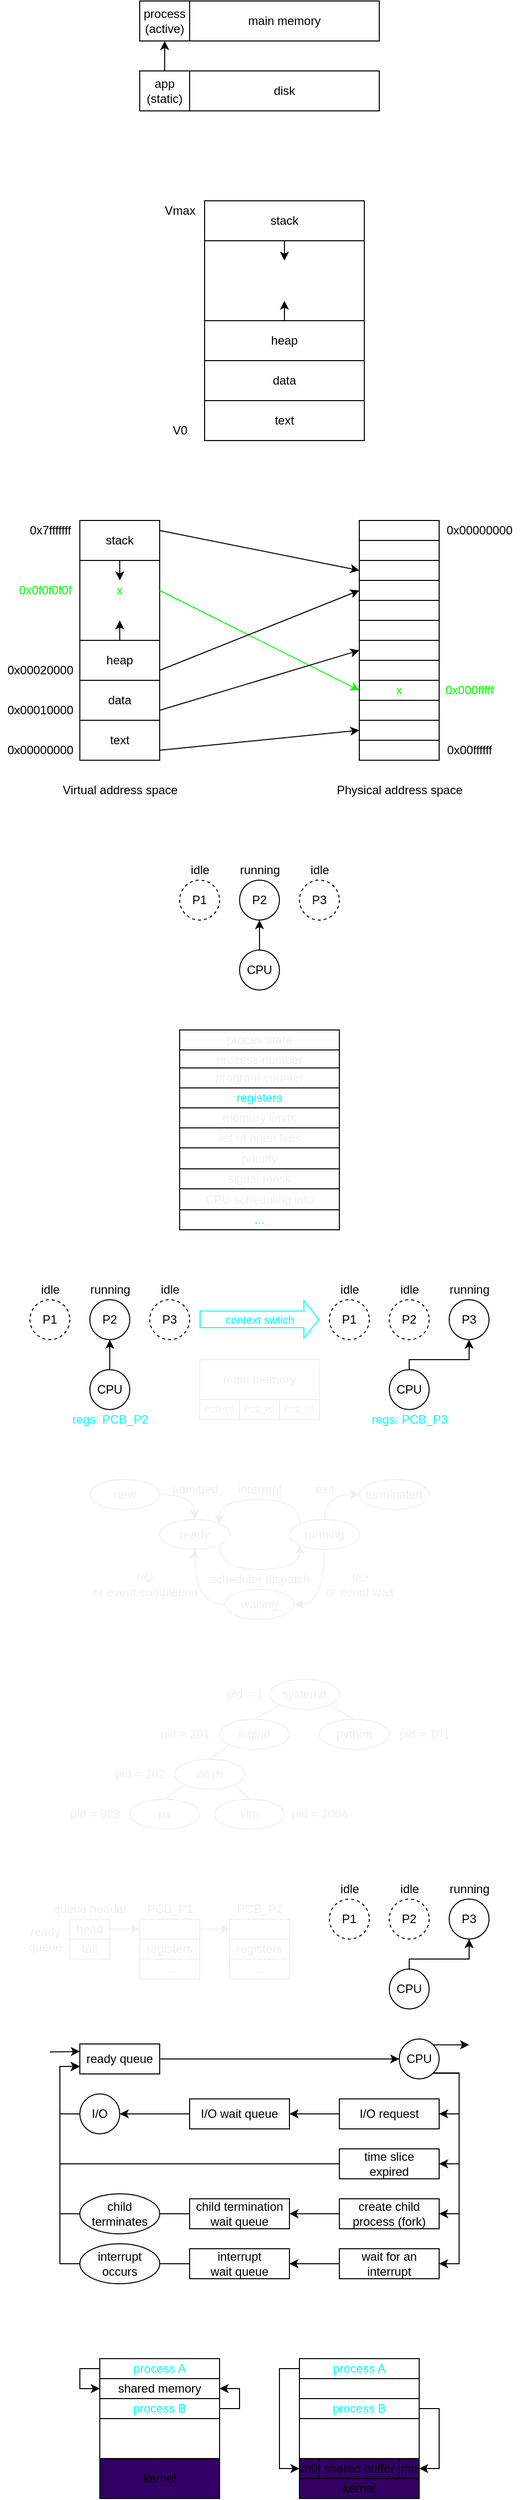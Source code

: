 <mxfile version="16.5.1" type="device"><diagram id="NEne7jJrVD0kSvMoDuUh" name="Page-1"><mxGraphModel dx="521" dy="843" grid="1" gridSize="10" guides="1" tooltips="1" connect="1" arrows="1" fold="1" page="1" pageScale="1" pageWidth="600" pageHeight="2600" math="0" shadow="0"><root><mxCell id="0"/><mxCell id="1" parent="0"/><mxCell id="qobm5lA2pWr0DDhO3N0o-2" value="" style="rounded=0;whiteSpace=wrap;html=1;fillColor=none;" parent="1" vertex="1"><mxGeometry x="120" y="600" width="80" height="80" as="geometry"/></mxCell><mxCell id="RtCmvB1W2x6eEJD0eCcj-1" value="main memory" style="rounded=0;whiteSpace=wrap;html=1;fillColor=none;" parent="1" vertex="1"><mxGeometry x="230" y="40" width="190" height="40" as="geometry"/></mxCell><mxCell id="RtCmvB1W2x6eEJD0eCcj-5" value="process&lt;br&gt;(active)" style="rounded=0;whiteSpace=wrap;html=1;fillColor=none;" parent="1" vertex="1"><mxGeometry x="180" y="40" width="50" height="40" as="geometry"/></mxCell><mxCell id="RtCmvB1W2x6eEJD0eCcj-6" value="disk" style="rounded=0;whiteSpace=wrap;html=1;fillColor=none;" parent="1" vertex="1"><mxGeometry x="230" y="110" width="190" height="40" as="geometry"/></mxCell><mxCell id="RtCmvB1W2x6eEJD0eCcj-8" style="edgeStyle=orthogonalEdgeStyle;rounded=0;orthogonalLoop=1;jettySize=auto;html=1;exitX=0.5;exitY=0;exitDx=0;exitDy=0;entryX=0.5;entryY=1;entryDx=0;entryDy=0;" parent="1" source="RtCmvB1W2x6eEJD0eCcj-7" target="RtCmvB1W2x6eEJD0eCcj-5" edge="1"><mxGeometry relative="1" as="geometry"/></mxCell><mxCell id="RtCmvB1W2x6eEJD0eCcj-7" value="app&lt;br&gt;(static)" style="rounded=0;whiteSpace=wrap;html=1;fillColor=none;" parent="1" vertex="1"><mxGeometry x="180" y="110" width="50" height="40" as="geometry"/></mxCell><mxCell id="RtCmvB1W2x6eEJD0eCcj-13" value="stack" style="rounded=0;whiteSpace=wrap;html=1;fillColor=none;" parent="1" vertex="1"><mxGeometry x="245" y="240" width="160" height="40" as="geometry"/></mxCell><mxCell id="RtCmvB1W2x6eEJD0eCcj-14" value="" style="rounded=0;whiteSpace=wrap;html=1;fillColor=none;" parent="1" vertex="1"><mxGeometry x="245" y="280" width="160" height="80" as="geometry"/></mxCell><mxCell id="RtCmvB1W2x6eEJD0eCcj-25" style="edgeStyle=orthogonalEdgeStyle;rounded=0;orthogonalLoop=1;jettySize=auto;html=1;exitX=0.5;exitY=0;exitDx=0;exitDy=0;entryX=0.5;entryY=1;entryDx=0;entryDy=0;" parent="1" source="RtCmvB1W2x6eEJD0eCcj-15" target="RtCmvB1W2x6eEJD0eCcj-24" edge="1"><mxGeometry relative="1" as="geometry"/></mxCell><mxCell id="RtCmvB1W2x6eEJD0eCcj-15" value="heap" style="rounded=0;whiteSpace=wrap;html=1;fillColor=none;" parent="1" vertex="1"><mxGeometry x="245" y="360" width="160" height="40" as="geometry"/></mxCell><mxCell id="RtCmvB1W2x6eEJD0eCcj-16" value="data" style="rounded=0;whiteSpace=wrap;html=1;fillColor=none;" parent="1" vertex="1"><mxGeometry x="245" y="400" width="160" height="40" as="geometry"/></mxCell><mxCell id="RtCmvB1W2x6eEJD0eCcj-17" value="text" style="rounded=0;whiteSpace=wrap;html=1;fillColor=none;" parent="1" vertex="1"><mxGeometry x="245" y="440" width="160" height="40" as="geometry"/></mxCell><mxCell id="RtCmvB1W2x6eEJD0eCcj-23" value="" style="endArrow=classic;html=1;rounded=0;exitX=0.5;exitY=0;exitDx=0;exitDy=0;entryX=0.5;entryY=0;entryDx=0;entryDy=0;" parent="1" source="RtCmvB1W2x6eEJD0eCcj-14" target="RtCmvB1W2x6eEJD0eCcj-24" edge="1"><mxGeometry width="50" height="50" relative="1" as="geometry"><mxPoint x="295" y="340" as="sourcePoint"/><mxPoint x="345" y="290" as="targetPoint"/></mxGeometry></mxCell><mxCell id="RtCmvB1W2x6eEJD0eCcj-24" value="" style="rounded=0;whiteSpace=wrap;html=1;fillColor=none;strokeColor=none;" parent="1" vertex="1"><mxGeometry x="245" y="300" width="160" height="40" as="geometry"/></mxCell><mxCell id="RtCmvB1W2x6eEJD0eCcj-26" value="Vmax" style="text;html=1;align=center;verticalAlign=middle;resizable=0;points=[];autosize=1;strokeColor=none;fillColor=none;" parent="1" vertex="1"><mxGeometry x="195" y="240" width="50" height="20" as="geometry"/></mxCell><mxCell id="RtCmvB1W2x6eEJD0eCcj-27" value="V0" style="text;html=1;align=center;verticalAlign=middle;resizable=0;points=[];autosize=1;strokeColor=none;fillColor=none;" parent="1" vertex="1"><mxGeometry x="205" y="460" width="30" height="20" as="geometry"/></mxCell><mxCell id="qobm5lA2pWr0DDhO3N0o-1" value="stack" style="rounded=0;whiteSpace=wrap;html=1;fillColor=none;" parent="1" vertex="1"><mxGeometry x="120" y="560" width="80" height="40" as="geometry"/></mxCell><mxCell id="qobm5lA2pWr0DDhO3N0o-33" style="rounded=0;orthogonalLoop=1;jettySize=auto;html=1;entryX=0;entryY=0.5;entryDx=0;entryDy=0;exitX=1;exitY=0.5;exitDx=0;exitDy=0;strokeColor=#00FF00;" parent="1" source="qobm5lA2pWr0DDhO3N0o-8" target="qobm5lA2pWr0DDhO3N0o-28" edge="1"><mxGeometry relative="1" as="geometry"><mxPoint x="280" y="630" as="sourcePoint"/><mxPoint x="372.52" y="721.0" as="targetPoint"/></mxGeometry></mxCell><mxCell id="qobm5lA2pWr0DDhO3N0o-3" style="edgeStyle=orthogonalEdgeStyle;rounded=0;orthogonalLoop=1;jettySize=auto;html=1;exitX=0.5;exitY=0;exitDx=0;exitDy=0;entryX=0.5;entryY=1;entryDx=0;entryDy=0;" parent="1" source="qobm5lA2pWr0DDhO3N0o-4" target="qobm5lA2pWr0DDhO3N0o-49" edge="1"><mxGeometry relative="1" as="geometry"/></mxCell><mxCell id="qobm5lA2pWr0DDhO3N0o-4" value="heap" style="rounded=0;whiteSpace=wrap;html=1;fillColor=none;" parent="1" vertex="1"><mxGeometry x="120" y="680" width="80" height="40" as="geometry"/></mxCell><mxCell id="qobm5lA2pWr0DDhO3N0o-5" value="data" style="rounded=0;whiteSpace=wrap;html=1;fillColor=none;" parent="1" vertex="1"><mxGeometry x="120" y="720" width="80" height="40" as="geometry"/></mxCell><mxCell id="qobm5lA2pWr0DDhO3N0o-6" value="text" style="rounded=0;whiteSpace=wrap;html=1;fillColor=none;" parent="1" vertex="1"><mxGeometry x="120" y="760" width="80" height="40" as="geometry"/></mxCell><mxCell id="qobm5lA2pWr0DDhO3N0o-7" value="" style="endArrow=classic;html=1;rounded=0;exitX=0.5;exitY=0;exitDx=0;exitDy=0;entryX=0.5;entryY=0;entryDx=0;entryDy=0;" parent="1" source="qobm5lA2pWr0DDhO3N0o-2" target="qobm5lA2pWr0DDhO3N0o-8" edge="1"><mxGeometry width="50" height="50" relative="1" as="geometry"><mxPoint x="170" y="660" as="sourcePoint"/><mxPoint x="220" y="610" as="targetPoint"/></mxGeometry></mxCell><mxCell id="qobm5lA2pWr0DDhO3N0o-8" value="x" style="rounded=0;whiteSpace=wrap;html=1;fillColor=none;strokeColor=none;fontColor=#00FF00;" parent="1" vertex="1"><mxGeometry x="120" y="620" width="80" height="20" as="geometry"/></mxCell><mxCell id="qobm5lA2pWr0DDhO3N0o-44" style="edgeStyle=none;rounded=0;orthogonalLoop=1;jettySize=auto;html=1;entryX=0;entryY=0.5;entryDx=0;entryDy=0;exitX=1;exitY=0.75;exitDx=0;exitDy=0;" parent="1" source="qobm5lA2pWr0DDhO3N0o-6" target="qobm5lA2pWr0DDhO3N0o-30" edge="1"><mxGeometry relative="1" as="geometry"><mxPoint x="380" y="749.34" as="targetPoint"/></mxGeometry></mxCell><mxCell id="qobm5lA2pWr0DDhO3N0o-15" value="0x00000000" style="text;html=1;align=center;verticalAlign=middle;resizable=0;points=[];autosize=1;strokeColor=none;fillColor=none;" parent="1" vertex="1"><mxGeometry x="40" y="780" width="80" height="20" as="geometry"/></mxCell><mxCell id="qobm5lA2pWr0DDhO3N0o-46" style="edgeStyle=none;rounded=0;orthogonalLoop=1;jettySize=auto;html=1;entryX=0;entryY=0.5;entryDx=0;entryDy=0;exitX=1;exitY=0.25;exitDx=0;exitDy=0;" parent="1" source="qobm5lA2pWr0DDhO3N0o-1" target="qobm5lA2pWr0DDhO3N0o-26" edge="1"><mxGeometry relative="1" as="geometry"/></mxCell><mxCell id="qobm5lA2pWr0DDhO3N0o-16" value="0x7fffffff" style="text;html=1;align=center;verticalAlign=middle;resizable=0;points=[];autosize=1;strokeColor=none;fillColor=none;" parent="1" vertex="1"><mxGeometry x="60" y="560" width="60" height="20" as="geometry"/></mxCell><mxCell id="qobm5lA2pWr0DDhO3N0o-19" value="0x00000000" style="text;html=1;align=center;verticalAlign=middle;resizable=0;points=[];autosize=1;strokeColor=none;fillColor=none;" parent="1" vertex="1"><mxGeometry x="480" y="560" width="80" height="20" as="geometry"/></mxCell><mxCell id="qobm5lA2pWr0DDhO3N0o-20" value="0x00ffffff" style="text;html=1;align=center;verticalAlign=middle;resizable=0;points=[];autosize=1;strokeColor=none;fillColor=none;" parent="1" vertex="1"><mxGeometry x="480" y="780" width="60" height="20" as="geometry"/></mxCell><mxCell id="qobm5lA2pWr0DDhO3N0o-21" value="Virtual address space" style="text;html=1;align=center;verticalAlign=middle;resizable=0;points=[];autosize=1;strokeColor=none;fillColor=none;" parent="1" vertex="1"><mxGeometry x="95" y="820" width="130" height="20" as="geometry"/></mxCell><mxCell id="qobm5lA2pWr0DDhO3N0o-22" value="Physical address space" style="text;html=1;align=center;verticalAlign=middle;resizable=0;points=[];autosize=1;strokeColor=none;fillColor=none;" parent="1" vertex="1"><mxGeometry x="370" y="820" width="140" height="20" as="geometry"/></mxCell><mxCell id="qobm5lA2pWr0DDhO3N0o-24" value="" style="rounded=0;whiteSpace=wrap;html=1;fillColor=none;" parent="1" vertex="1"><mxGeometry x="400" y="560" width="80" height="20" as="geometry"/></mxCell><mxCell id="qobm5lA2pWr0DDhO3N0o-25" value="" style="rounded=0;whiteSpace=wrap;html=1;fillColor=none;" parent="1" vertex="1"><mxGeometry x="400" y="580" width="80" height="20" as="geometry"/></mxCell><mxCell id="qobm5lA2pWr0DDhO3N0o-26" value="" style="rounded=0;whiteSpace=wrap;html=1;fillColor=none;" parent="1" vertex="1"><mxGeometry x="400" y="600" width="80" height="20" as="geometry"/></mxCell><mxCell id="qobm5lA2pWr0DDhO3N0o-27" value="" style="rounded=0;whiteSpace=wrap;html=1;fillColor=none;" parent="1" vertex="1"><mxGeometry x="400" y="620" width="80" height="20" as="geometry"/></mxCell><mxCell id="qobm5lA2pWr0DDhO3N0o-28" value="x" style="rounded=0;whiteSpace=wrap;html=1;fillColor=none;fontColor=#00FF00;" parent="1" vertex="1"><mxGeometry x="400" y="720" width="80" height="20" as="geometry"/></mxCell><mxCell id="qobm5lA2pWr0DDhO3N0o-29" value="" style="rounded=0;whiteSpace=wrap;html=1;fillColor=none;" parent="1" vertex="1"><mxGeometry x="400" y="740" width="80" height="20" as="geometry"/></mxCell><mxCell id="qobm5lA2pWr0DDhO3N0o-30" value="" style="rounded=0;whiteSpace=wrap;html=1;fillColor=none;" parent="1" vertex="1"><mxGeometry x="400" y="760" width="80" height="20" as="geometry"/></mxCell><mxCell id="qobm5lA2pWr0DDhO3N0o-31" value="" style="rounded=0;whiteSpace=wrap;html=1;fillColor=none;" parent="1" vertex="1"><mxGeometry x="400" y="780" width="80" height="20" as="geometry"/></mxCell><mxCell id="qobm5lA2pWr0DDhO3N0o-37" value="" style="edgeStyle=none;rounded=0;orthogonalLoop=1;jettySize=auto;html=1;entryX=0;entryY=0.5;entryDx=0;entryDy=0;exitX=1;exitY=0.75;exitDx=0;exitDy=0;" parent="1" source="qobm5lA2pWr0DDhO3N0o-4" target="qobm5lA2pWr0DDhO3N0o-27" edge="1"><mxGeometry relative="1" as="geometry"><mxPoint x="369.16" y="610.16" as="targetPoint"/></mxGeometry></mxCell><mxCell id="qobm5lA2pWr0DDhO3N0o-45" style="edgeStyle=none;rounded=0;orthogonalLoop=1;jettySize=auto;html=1;entryX=0;entryY=0.5;entryDx=0;entryDy=0;" parent="1" target="qobm5lA2pWr0DDhO3N0o-53" edge="1"><mxGeometry relative="1" as="geometry"><mxPoint x="350" y="740.0" as="targetPoint"/><mxPoint x="200" y="750" as="sourcePoint"/></mxGeometry></mxCell><mxCell id="qobm5lA2pWr0DDhO3N0o-34" value="0x00010000" style="text;html=1;align=center;verticalAlign=middle;resizable=0;points=[];autosize=1;strokeColor=none;fillColor=none;" parent="1" vertex="1"><mxGeometry x="40" y="740" width="80" height="20" as="geometry"/></mxCell><mxCell id="qobm5lA2pWr0DDhO3N0o-36" value="0x0f0f0f0f" style="text;html=1;align=center;verticalAlign=middle;resizable=0;points=[];autosize=1;strokeColor=none;fillColor=none;fontColor=#00FF00;" parent="1" vertex="1"><mxGeometry x="50" y="620" width="70" height="20" as="geometry"/></mxCell><mxCell id="qobm5lA2pWr0DDhO3N0o-42" value="0x00020000" style="text;html=1;align=center;verticalAlign=middle;resizable=0;points=[];autosize=1;strokeColor=none;fillColor=none;" parent="1" vertex="1"><mxGeometry x="40" y="700" width="80" height="20" as="geometry"/></mxCell><mxCell id="qobm5lA2pWr0DDhO3N0o-47" value="0x000fffff" style="text;html=1;align=center;verticalAlign=middle;resizable=0;points=[];autosize=1;strokeColor=none;fillColor=none;fontColor=#00FF00;" parent="1" vertex="1"><mxGeometry x="480" y="720" width="60" height="20" as="geometry"/></mxCell><mxCell id="qobm5lA2pWr0DDhO3N0o-49" value="" style="rounded=0;whiteSpace=wrap;html=1;fillColor=none;strokeColor=none;" parent="1" vertex="1"><mxGeometry x="120" y="640" width="80" height="20" as="geometry"/></mxCell><mxCell id="qobm5lA2pWr0DDhO3N0o-51" value="" style="rounded=0;whiteSpace=wrap;html=1;fillColor=none;" parent="1" vertex="1"><mxGeometry x="400" y="640" width="80" height="20" as="geometry"/></mxCell><mxCell id="qobm5lA2pWr0DDhO3N0o-52" value="" style="rounded=0;whiteSpace=wrap;html=1;fillColor=none;" parent="1" vertex="1"><mxGeometry x="400" y="660" width="80" height="20" as="geometry"/></mxCell><mxCell id="qobm5lA2pWr0DDhO3N0o-53" value="" style="rounded=0;whiteSpace=wrap;html=1;fillColor=none;" parent="1" vertex="1"><mxGeometry x="400" y="680" width="80" height="20" as="geometry"/></mxCell><mxCell id="qobm5lA2pWr0DDhO3N0o-54" value="" style="rounded=0;whiteSpace=wrap;html=1;fillColor=none;" parent="1" vertex="1"><mxGeometry x="400" y="700" width="80" height="20" as="geometry"/></mxCell><mxCell id="qobm5lA2pWr0DDhO3N0o-85" value="" style="shape=table;html=1;whiteSpace=wrap;startSize=0;container=1;collapsible=0;childLayout=tableLayout;fontColor=#F0F0F0;fillColor=none;" parent="1" vertex="1"><mxGeometry x="220" y="1070" width="160" height="200" as="geometry"/></mxCell><mxCell id="qobm5lA2pWr0DDhO3N0o-86" value="" style="shape=tableRow;horizontal=0;startSize=0;swimlaneHead=0;swimlaneBody=0;top=0;left=0;bottom=0;right=0;collapsible=0;dropTarget=0;fillColor=none;points=[[0,0.5],[1,0.5]];portConstraint=eastwest;fontColor=#F0F0F0;" parent="qobm5lA2pWr0DDhO3N0o-85" vertex="1"><mxGeometry width="160" height="20" as="geometry"/></mxCell><mxCell id="qobm5lA2pWr0DDhO3N0o-87" value="&lt;font&gt;proces state&lt;/font&gt;" style="shape=partialRectangle;html=1;whiteSpace=wrap;connectable=0;fillColor=none;top=0;left=0;bottom=0;right=0;overflow=hidden;fontColor=#F0F0F0;" parent="qobm5lA2pWr0DDhO3N0o-86" vertex="1"><mxGeometry width="160" height="20" as="geometry"><mxRectangle width="160" height="20" as="alternateBounds"/></mxGeometry></mxCell><mxCell id="qobm5lA2pWr0DDhO3N0o-90" value="" style="shape=tableRow;horizontal=0;startSize=0;swimlaneHead=0;swimlaneBody=0;top=0;left=0;bottom=0;right=0;collapsible=0;dropTarget=0;fillColor=none;points=[[0,0.5],[1,0.5]];portConstraint=eastwest;fontColor=#F0F0F0;" parent="qobm5lA2pWr0DDhO3N0o-85" vertex="1"><mxGeometry y="20" width="160" height="18" as="geometry"/></mxCell><mxCell id="qobm5lA2pWr0DDhO3N0o-91" value="process number" style="shape=partialRectangle;html=1;whiteSpace=wrap;connectable=0;fillColor=none;top=0;left=0;bottom=0;right=0;overflow=hidden;fontColor=#F0F0F0;" parent="qobm5lA2pWr0DDhO3N0o-90" vertex="1"><mxGeometry width="160" height="18" as="geometry"><mxRectangle width="160" height="18" as="alternateBounds"/></mxGeometry></mxCell><mxCell id="qobm5lA2pWr0DDhO3N0o-94" value="" style="shape=tableRow;horizontal=0;startSize=0;swimlaneHead=0;swimlaneBody=0;top=0;left=0;bottom=0;right=0;collapsible=0;dropTarget=0;fillColor=none;points=[[0,0.5],[1,0.5]];portConstraint=eastwest;fontColor=#F0F0F0;" parent="qobm5lA2pWr0DDhO3N0o-85" vertex="1"><mxGeometry y="38" width="160" height="20" as="geometry"/></mxCell><mxCell id="qobm5lA2pWr0DDhO3N0o-95" value="program counter" style="shape=partialRectangle;html=1;whiteSpace=wrap;connectable=0;fillColor=none;top=0;left=0;bottom=0;right=0;overflow=hidden;fontColor=#F0F0F0;" parent="qobm5lA2pWr0DDhO3N0o-94" vertex="1"><mxGeometry width="160" height="20" as="geometry"><mxRectangle width="160" height="20" as="alternateBounds"/></mxGeometry></mxCell><mxCell id="qobm5lA2pWr0DDhO3N0o-98" style="shape=tableRow;horizontal=0;startSize=0;swimlaneHead=0;swimlaneBody=0;top=0;left=0;bottom=0;right=0;collapsible=0;dropTarget=0;fillColor=none;points=[[0,0.5],[1,0.5]];portConstraint=eastwest;fontColor=#F0F0F0;" parent="qobm5lA2pWr0DDhO3N0o-85" vertex="1"><mxGeometry y="58" width="160" height="20" as="geometry"/></mxCell><mxCell id="qobm5lA2pWr0DDhO3N0o-99" value="&lt;font color=&quot;#00ffff&quot;&gt;registers&lt;/font&gt;" style="shape=partialRectangle;html=1;whiteSpace=wrap;connectable=0;fillColor=none;top=0;left=0;bottom=0;right=0;overflow=hidden;fontColor=#F0F0F0;" parent="qobm5lA2pWr0DDhO3N0o-98" vertex="1"><mxGeometry width="160" height="20" as="geometry"><mxRectangle width="160" height="20" as="alternateBounds"/></mxGeometry></mxCell><mxCell id="qobm5lA2pWr0DDhO3N0o-100" style="shape=tableRow;horizontal=0;startSize=0;swimlaneHead=0;swimlaneBody=0;top=0;left=0;bottom=0;right=0;collapsible=0;dropTarget=0;fillColor=none;points=[[0,0.5],[1,0.5]];portConstraint=eastwest;fontColor=#F0F0F0;" parent="qobm5lA2pWr0DDhO3N0o-85" vertex="1"><mxGeometry y="78" width="160" height="20" as="geometry"/></mxCell><mxCell id="qobm5lA2pWr0DDhO3N0o-101" value="memory limits" style="shape=partialRectangle;html=1;whiteSpace=wrap;connectable=0;fillColor=none;top=0;left=0;bottom=0;right=0;overflow=hidden;fontColor=#F0F0F0;" parent="qobm5lA2pWr0DDhO3N0o-100" vertex="1"><mxGeometry width="160" height="20" as="geometry"><mxRectangle width="160" height="20" as="alternateBounds"/></mxGeometry></mxCell><mxCell id="qobm5lA2pWr0DDhO3N0o-102" style="shape=tableRow;horizontal=0;startSize=0;swimlaneHead=0;swimlaneBody=0;top=0;left=0;bottom=0;right=0;collapsible=0;dropTarget=0;fillColor=none;points=[[0,0.5],[1,0.5]];portConstraint=eastwest;fontColor=#F0F0F0;" parent="qobm5lA2pWr0DDhO3N0o-85" vertex="1"><mxGeometry y="98" width="160" height="20" as="geometry"/></mxCell><mxCell id="qobm5lA2pWr0DDhO3N0o-103" value="list of open files" style="shape=partialRectangle;html=1;whiteSpace=wrap;connectable=0;fillColor=none;top=0;left=0;bottom=0;right=0;overflow=hidden;fontColor=#F0F0F0;" parent="qobm5lA2pWr0DDhO3N0o-102" vertex="1"><mxGeometry width="160" height="20" as="geometry"><mxRectangle width="160" height="20" as="alternateBounds"/></mxGeometry></mxCell><mxCell id="qobm5lA2pWr0DDhO3N0o-104" style="shape=tableRow;horizontal=0;startSize=0;swimlaneHead=0;swimlaneBody=0;top=0;left=0;bottom=0;right=0;collapsible=0;dropTarget=0;fillColor=none;points=[[0,0.5],[1,0.5]];portConstraint=eastwest;fontColor=#F0F0F0;" parent="qobm5lA2pWr0DDhO3N0o-85" vertex="1"><mxGeometry y="118" width="160" height="21" as="geometry"/></mxCell><mxCell id="qobm5lA2pWr0DDhO3N0o-105" value="priority" style="shape=partialRectangle;html=1;whiteSpace=wrap;connectable=0;fillColor=none;top=0;left=0;bottom=0;right=0;overflow=hidden;fontColor=#F0F0F0;" parent="qobm5lA2pWr0DDhO3N0o-104" vertex="1"><mxGeometry width="160" height="21" as="geometry"><mxRectangle width="160" height="21" as="alternateBounds"/></mxGeometry></mxCell><mxCell id="qobm5lA2pWr0DDhO3N0o-110" style="shape=tableRow;horizontal=0;startSize=0;swimlaneHead=0;swimlaneBody=0;top=0;left=0;bottom=0;right=0;collapsible=0;dropTarget=0;fillColor=none;points=[[0,0.5],[1,0.5]];portConstraint=eastwest;fontColor=#F0F0F0;" parent="qobm5lA2pWr0DDhO3N0o-85" vertex="1"><mxGeometry y="139" width="160" height="20" as="geometry"/></mxCell><mxCell id="qobm5lA2pWr0DDhO3N0o-111" value="signal mask" style="shape=partialRectangle;html=1;whiteSpace=wrap;connectable=0;fillColor=none;top=0;left=0;bottom=0;right=0;overflow=hidden;fontColor=#F0F0F0;" parent="qobm5lA2pWr0DDhO3N0o-110" vertex="1"><mxGeometry width="160" height="20" as="geometry"><mxRectangle width="160" height="20" as="alternateBounds"/></mxGeometry></mxCell><mxCell id="qobm5lA2pWr0DDhO3N0o-112" style="shape=tableRow;horizontal=0;startSize=0;swimlaneHead=0;swimlaneBody=0;top=0;left=0;bottom=0;right=0;collapsible=0;dropTarget=0;fillColor=none;points=[[0,0.5],[1,0.5]];portConstraint=eastwest;fontColor=#F0F0F0;" parent="qobm5lA2pWr0DDhO3N0o-85" vertex="1"><mxGeometry y="159" width="160" height="21" as="geometry"/></mxCell><mxCell id="qobm5lA2pWr0DDhO3N0o-113" value="CPU scheduling info" style="shape=partialRectangle;html=1;whiteSpace=wrap;connectable=0;fillColor=none;top=0;left=0;bottom=0;right=0;overflow=hidden;fontColor=#F0F0F0;" parent="qobm5lA2pWr0DDhO3N0o-112" vertex="1"><mxGeometry width="160" height="21" as="geometry"><mxRectangle width="160" height="21" as="alternateBounds"/></mxGeometry></mxCell><mxCell id="qobm5lA2pWr0DDhO3N0o-114" style="shape=tableRow;horizontal=0;startSize=0;swimlaneHead=0;swimlaneBody=0;top=0;left=0;bottom=0;right=0;collapsible=0;dropTarget=0;fillColor=none;points=[[0,0.5],[1,0.5]];portConstraint=eastwest;fontColor=#F0F0F0;" parent="qobm5lA2pWr0DDhO3N0o-85" vertex="1"><mxGeometry y="180" width="160" height="20" as="geometry"/></mxCell><mxCell id="qobm5lA2pWr0DDhO3N0o-115" value="..." style="shape=partialRectangle;html=1;whiteSpace=wrap;connectable=0;fillColor=none;top=0;left=0;bottom=0;right=0;overflow=hidden;fontColor=#00FFFF;" parent="qobm5lA2pWr0DDhO3N0o-114" vertex="1"><mxGeometry width="160" height="20" as="geometry"><mxRectangle width="160" height="20" as="alternateBounds"/></mxGeometry></mxCell><mxCell id="5H0phiEJKhUMVixiWZFf-1" value="P1" style="ellipse;whiteSpace=wrap;html=1;fillColor=none;dashed=1;" parent="1" vertex="1"><mxGeometry x="220" y="920" width="40" height="40" as="geometry"/></mxCell><mxCell id="5H0phiEJKhUMVixiWZFf-9" style="edgeStyle=orthogonalEdgeStyle;rounded=0;orthogonalLoop=1;jettySize=auto;html=1;exitX=0.5;exitY=0;exitDx=0;exitDy=0;entryX=0.5;entryY=1;entryDx=0;entryDy=0;" parent="1" source="5H0phiEJKhUMVixiWZFf-3" target="5H0phiEJKhUMVixiWZFf-6" edge="1"><mxGeometry relative="1" as="geometry"/></mxCell><mxCell id="5H0phiEJKhUMVixiWZFf-3" value="CPU" style="ellipse;whiteSpace=wrap;html=1;fillColor=none;" parent="1" vertex="1"><mxGeometry x="280" y="990" width="40" height="40" as="geometry"/></mxCell><mxCell id="5H0phiEJKhUMVixiWZFf-6" value="P2" style="ellipse;whiteSpace=wrap;html=1;fillColor=none;" parent="1" vertex="1"><mxGeometry x="280" y="920" width="40" height="40" as="geometry"/></mxCell><mxCell id="5H0phiEJKhUMVixiWZFf-7" value="P3" style="ellipse;whiteSpace=wrap;html=1;fillColor=none;dashed=1;" parent="1" vertex="1"><mxGeometry x="340" y="920" width="40" height="40" as="geometry"/></mxCell><mxCell id="5H0phiEJKhUMVixiWZFf-10" value="running" style="text;html=1;align=center;verticalAlign=middle;resizable=0;points=[];autosize=1;strokeColor=none;fillColor=none;" parent="1" vertex="1"><mxGeometry x="270" y="900" width="60" height="20" as="geometry"/></mxCell><mxCell id="5H0phiEJKhUMVixiWZFf-11" value="idle" style="text;html=1;align=center;verticalAlign=middle;resizable=0;points=[];autosize=1;strokeColor=none;fillColor=none;" parent="1" vertex="1"><mxGeometry x="225" y="900" width="30" height="20" as="geometry"/></mxCell><mxCell id="5H0phiEJKhUMVixiWZFf-12" value="idle" style="text;html=1;align=center;verticalAlign=middle;resizable=0;points=[];autosize=1;strokeColor=none;fillColor=none;" parent="1" vertex="1"><mxGeometry x="345" y="900" width="30" height="20" as="geometry"/></mxCell><mxCell id="RtM7Ed30y9Ob9OS7tvz9-1" value="P1" style="ellipse;whiteSpace=wrap;html=1;fillColor=none;dashed=1;" parent="1" vertex="1"><mxGeometry x="70" y="1340" width="40" height="40" as="geometry"/></mxCell><mxCell id="RtM7Ed30y9Ob9OS7tvz9-2" style="edgeStyle=orthogonalEdgeStyle;rounded=0;orthogonalLoop=1;jettySize=auto;html=1;exitX=0.5;exitY=0;exitDx=0;exitDy=0;entryX=0.5;entryY=1;entryDx=0;entryDy=0;" parent="1" source="RtM7Ed30y9Ob9OS7tvz9-3" target="RtM7Ed30y9Ob9OS7tvz9-4" edge="1"><mxGeometry relative="1" as="geometry"/></mxCell><mxCell id="RtM7Ed30y9Ob9OS7tvz9-3" value="CPU" style="ellipse;whiteSpace=wrap;html=1;fillColor=none;" parent="1" vertex="1"><mxGeometry x="130" y="1410" width="40" height="40" as="geometry"/></mxCell><mxCell id="RtM7Ed30y9Ob9OS7tvz9-4" value="P2" style="ellipse;whiteSpace=wrap;html=1;fillColor=none;" parent="1" vertex="1"><mxGeometry x="130" y="1340" width="40" height="40" as="geometry"/></mxCell><mxCell id="RtM7Ed30y9Ob9OS7tvz9-5" value="P3" style="ellipse;whiteSpace=wrap;html=1;fillColor=none;dashed=1;" parent="1" vertex="1"><mxGeometry x="190" y="1340" width="40" height="40" as="geometry"/></mxCell><mxCell id="RtM7Ed30y9Ob9OS7tvz9-6" value="running" style="text;html=1;align=center;verticalAlign=middle;resizable=0;points=[];autosize=1;strokeColor=none;fillColor=none;" parent="1" vertex="1"><mxGeometry x="120" y="1320" width="60" height="20" as="geometry"/></mxCell><mxCell id="RtM7Ed30y9Ob9OS7tvz9-7" value="idle" style="text;html=1;align=center;verticalAlign=middle;resizable=0;points=[];autosize=1;strokeColor=none;fillColor=none;" parent="1" vertex="1"><mxGeometry x="75" y="1320" width="30" height="20" as="geometry"/></mxCell><mxCell id="RtM7Ed30y9Ob9OS7tvz9-8" value="idle" style="text;html=1;align=center;verticalAlign=middle;resizable=0;points=[];autosize=1;strokeColor=none;fillColor=none;" parent="1" vertex="1"><mxGeometry x="195" y="1320" width="30" height="20" as="geometry"/></mxCell><mxCell id="RtM7Ed30y9Ob9OS7tvz9-9" value="regs: PCB_P2" style="text;html=1;align=center;verticalAlign=middle;resizable=0;points=[];autosize=1;strokeColor=none;fillColor=none;fontColor=#00FFFF;" parent="1" vertex="1"><mxGeometry x="105" y="1450" width="90" height="20" as="geometry"/></mxCell><mxCell id="RtM7Ed30y9Ob9OS7tvz9-10" value="P1" style="ellipse;whiteSpace=wrap;html=1;fillColor=none;dashed=1;" parent="1" vertex="1"><mxGeometry x="370" y="1340" width="40" height="40" as="geometry"/></mxCell><mxCell id="RtM7Ed30y9Ob9OS7tvz9-11" style="edgeStyle=orthogonalEdgeStyle;rounded=0;orthogonalLoop=1;jettySize=auto;html=1;exitX=0.5;exitY=0;exitDx=0;exitDy=0;entryX=0.5;entryY=1;entryDx=0;entryDy=0;" parent="1" source="RtM7Ed30y9Ob9OS7tvz9-12" target="RtM7Ed30y9Ob9OS7tvz9-14" edge="1"><mxGeometry relative="1" as="geometry"><Array as="points"><mxPoint x="450" y="1400"/><mxPoint x="510" y="1400"/></Array></mxGeometry></mxCell><mxCell id="RtM7Ed30y9Ob9OS7tvz9-12" value="CPU" style="ellipse;whiteSpace=wrap;html=1;fillColor=none;" parent="1" vertex="1"><mxGeometry x="430" y="1410" width="40" height="40" as="geometry"/></mxCell><mxCell id="RtM7Ed30y9Ob9OS7tvz9-13" value="P2" style="ellipse;whiteSpace=wrap;html=1;fillColor=none;dashed=1;" parent="1" vertex="1"><mxGeometry x="430" y="1340" width="40" height="40" as="geometry"/></mxCell><mxCell id="RtM7Ed30y9Ob9OS7tvz9-14" value="P3" style="ellipse;whiteSpace=wrap;html=1;fillColor=none;" parent="1" vertex="1"><mxGeometry x="490" y="1340" width="40" height="40" as="geometry"/></mxCell><mxCell id="RtM7Ed30y9Ob9OS7tvz9-15" value="idle" style="text;html=1;align=center;verticalAlign=middle;resizable=0;points=[];autosize=1;strokeColor=none;fillColor=none;" parent="1" vertex="1"><mxGeometry x="435" y="1320" width="30" height="20" as="geometry"/></mxCell><mxCell id="RtM7Ed30y9Ob9OS7tvz9-16" value="idle" style="text;html=1;align=center;verticalAlign=middle;resizable=0;points=[];autosize=1;strokeColor=none;fillColor=none;" parent="1" vertex="1"><mxGeometry x="375" y="1320" width="30" height="20" as="geometry"/></mxCell><mxCell id="RtM7Ed30y9Ob9OS7tvz9-17" value="running" style="text;html=1;align=center;verticalAlign=middle;resizable=0;points=[];autosize=1;strokeColor=none;fillColor=none;" parent="1" vertex="1"><mxGeometry x="480" y="1320" width="60" height="20" as="geometry"/></mxCell><mxCell id="RtM7Ed30y9Ob9OS7tvz9-18" value="regs: PCB_P3" style="text;html=1;align=center;verticalAlign=middle;resizable=0;points=[];autosize=1;strokeColor=none;fillColor=none;fontColor=#00FFFF;" parent="1" vertex="1"><mxGeometry x="405" y="1450" width="90" height="20" as="geometry"/></mxCell><mxCell id="RtM7Ed30y9Ob9OS7tvz9-19" value="context swtich" style="shape=flexArrow;endArrow=classic;html=1;rounded=0;width=16.667;endSize=4.667;fontColor=#00FFFF;strokeColor=#00FFFF;" parent="1" edge="1"><mxGeometry width="50" height="50" relative="1" as="geometry"><mxPoint x="240" y="1359.67" as="sourcePoint"/><mxPoint x="360" y="1359.67" as="targetPoint"/></mxGeometry></mxCell><mxCell id="RtM7Ed30y9Ob9OS7tvz9-33" value="main memory" style="rounded=0;whiteSpace=wrap;html=1;fontColor=#F0F0F0;strokeColor=#F0F0F0;fillColor=none;" parent="1" vertex="1"><mxGeometry x="240" y="1400" width="120" height="40" as="geometry"/></mxCell><mxCell id="RtM7Ed30y9Ob9OS7tvz9-35" value="PCB_P1" style="rounded=0;whiteSpace=wrap;html=1;fontSize=8;fontColor=#F0F0F0;strokeColor=#F0F0F0;fillColor=none;" parent="1" vertex="1"><mxGeometry x="240" y="1440" width="40" height="20" as="geometry"/></mxCell><mxCell id="RtM7Ed30y9Ob9OS7tvz9-36" value="PCB_P2" style="rounded=0;whiteSpace=wrap;html=1;fontSize=8;fontColor=#F0F0F0;strokeColor=#F0F0F0;fillColor=none;" parent="1" vertex="1"><mxGeometry x="280" y="1440" width="40" height="20" as="geometry"/></mxCell><mxCell id="RtM7Ed30y9Ob9OS7tvz9-37" value="PCB_P3" style="rounded=0;whiteSpace=wrap;html=1;fontSize=8;fontColor=#F0F0F0;strokeColor=#F0F0F0;fillColor=none;" parent="1" vertex="1"><mxGeometry x="320" y="1440" width="40" height="20" as="geometry"/></mxCell><mxCell id="RtM7Ed30y9Ob9OS7tvz9-45" style="edgeStyle=orthogonalEdgeStyle;orthogonalLoop=1;jettySize=auto;html=1;exitX=1;exitY=0.5;exitDx=0;exitDy=0;entryX=0.5;entryY=0;entryDx=0;entryDy=0;fontSize=12;fontColor=#F0F0F0;strokeColor=#F0F0F0;curved=1;" parent="1" source="RtM7Ed30y9Ob9OS7tvz9-38" target="RtM7Ed30y9Ob9OS7tvz9-40" edge="1"><mxGeometry relative="1" as="geometry"/></mxCell><mxCell id="RtM7Ed30y9Ob9OS7tvz9-38" value="&lt;font style=&quot;font-size: 12px&quot;&gt;new&lt;/font&gt;" style="ellipse;whiteSpace=wrap;html=1;fontSize=8;fontColor=#F0F0F0;strokeColor=#F0F0F0;fillColor=none;" parent="1" vertex="1"><mxGeometry x="130" y="1520" width="70" height="30" as="geometry"/></mxCell><mxCell id="RtM7Ed30y9Ob9OS7tvz9-50" style="edgeStyle=orthogonalEdgeStyle;curved=1;orthogonalLoop=1;jettySize=auto;html=1;exitX=1;exitY=1;exitDx=0;exitDy=0;entryX=0;entryY=1;entryDx=0;entryDy=0;fontSize=12;fontColor=#F0F0F0;startArrow=none;startFill=0;endArrow=classic;endFill=1;strokeColor=#F0F0F0;" parent="1" source="RtM7Ed30y9Ob9OS7tvz9-40" target="RtM7Ed30y9Ob9OS7tvz9-42" edge="1"><mxGeometry relative="1" as="geometry"><Array as="points"><mxPoint x="260" y="1610"/><mxPoint x="340" y="1610"/></Array></mxGeometry></mxCell><mxCell id="RtM7Ed30y9Ob9OS7tvz9-40" value="&lt;font style=&quot;font-size: 12px&quot;&gt;ready&lt;/font&gt;" style="ellipse;whiteSpace=wrap;html=1;fontSize=8;fontColor=#F0F0F0;strokeColor=#F0F0F0;fillColor=none;" parent="1" vertex="1"><mxGeometry x="200" y="1560" width="70" height="30" as="geometry"/></mxCell><mxCell id="RtM7Ed30y9Ob9OS7tvz9-51" style="edgeStyle=orthogonalEdgeStyle;curved=1;orthogonalLoop=1;jettySize=auto;html=1;exitX=0;exitY=0.5;exitDx=0;exitDy=0;entryX=0.5;entryY=1;entryDx=0;entryDy=0;fontSize=12;fontColor=#F0F0F0;startArrow=none;startFill=0;endArrow=classic;endFill=1;strokeColor=#F0F0F0;" parent="1" source="RtM7Ed30y9Ob9OS7tvz9-41" target="RtM7Ed30y9Ob9OS7tvz9-40" edge="1"><mxGeometry relative="1" as="geometry"/></mxCell><mxCell id="RtM7Ed30y9Ob9OS7tvz9-41" value="&lt;font style=&quot;font-size: 12px&quot;&gt;waiting&lt;/font&gt;" style="ellipse;whiteSpace=wrap;html=1;fontSize=8;fontColor=#F0F0F0;strokeColor=#F0F0F0;fillColor=none;" parent="1" vertex="1"><mxGeometry x="265" y="1630" width="70" height="30" as="geometry"/></mxCell><mxCell id="RtM7Ed30y9Ob9OS7tvz9-46" style="edgeStyle=orthogonalEdgeStyle;orthogonalLoop=1;jettySize=auto;html=1;exitX=0;exitY=0;exitDx=0;exitDy=0;entryX=1;entryY=0;entryDx=0;entryDy=0;fontSize=12;fontColor=#F0F0F0;strokeColor=#F0F0F0;curved=1;" parent="1" source="RtM7Ed30y9Ob9OS7tvz9-42" target="RtM7Ed30y9Ob9OS7tvz9-40" edge="1"><mxGeometry relative="1" as="geometry"><Array as="points"><mxPoint x="340" y="1540"/><mxPoint x="260" y="1540"/></Array></mxGeometry></mxCell><mxCell id="RtM7Ed30y9Ob9OS7tvz9-52" style="edgeStyle=orthogonalEdgeStyle;curved=1;orthogonalLoop=1;jettySize=auto;html=1;exitX=0.5;exitY=1;exitDx=0;exitDy=0;entryX=1;entryY=0.5;entryDx=0;entryDy=0;fontSize=12;fontColor=#F0F0F0;startArrow=none;startFill=0;endArrow=classic;endFill=1;strokeColor=#F0F0F0;" parent="1" source="RtM7Ed30y9Ob9OS7tvz9-42" target="RtM7Ed30y9Ob9OS7tvz9-41" edge="1"><mxGeometry relative="1" as="geometry"/></mxCell><mxCell id="RtM7Ed30y9Ob9OS7tvz9-42" value="&lt;font style=&quot;font-size: 12px&quot;&gt;running&lt;/font&gt;" style="ellipse;whiteSpace=wrap;html=1;fontSize=8;fontColor=#F0F0F0;strokeColor=#F0F0F0;fillColor=none;" parent="1" vertex="1"><mxGeometry x="330" y="1560" width="70" height="30" as="geometry"/></mxCell><mxCell id="RtM7Ed30y9Ob9OS7tvz9-49" style="edgeStyle=orthogonalEdgeStyle;curved=1;orthogonalLoop=1;jettySize=auto;html=1;exitX=0;exitY=0.5;exitDx=0;exitDy=0;entryX=0.5;entryY=0;entryDx=0;entryDy=0;fontSize=12;fontColor=#F0F0F0;strokeColor=#F0F0F0;endArrow=none;endFill=0;startArrow=classic;startFill=1;" parent="1" source="RtM7Ed30y9Ob9OS7tvz9-43" target="RtM7Ed30y9Ob9OS7tvz9-42" edge="1"><mxGeometry relative="1" as="geometry"/></mxCell><mxCell id="RtM7Ed30y9Ob9OS7tvz9-43" value="&lt;font style=&quot;font-size: 12px&quot;&gt;terminated&lt;/font&gt;" style="ellipse;whiteSpace=wrap;html=1;fontSize=8;fontColor=#F0F0F0;strokeColor=#F0F0F0;fillColor=none;" parent="1" vertex="1"><mxGeometry x="400" y="1520" width="70" height="30" as="geometry"/></mxCell><mxCell id="RtM7Ed30y9Ob9OS7tvz9-54" value="admitted" style="text;html=1;align=center;verticalAlign=middle;resizable=0;points=[];autosize=1;strokeColor=none;fillColor=none;fontSize=12;fontColor=#F0F0F0;" parent="1" vertex="1"><mxGeometry x="205" y="1520" width="60" height="20" as="geometry"/></mxCell><mxCell id="RtM7Ed30y9Ob9OS7tvz9-55" value="interrupt" style="text;html=1;align=center;verticalAlign=middle;resizable=0;points=[];autosize=1;strokeColor=none;fillColor=none;fontSize=12;fontColor=#F0F0F0;" parent="1" vertex="1"><mxGeometry x="270" y="1520" width="60" height="20" as="geometry"/></mxCell><mxCell id="RtM7Ed30y9Ob9OS7tvz9-56" value="exit" style="text;html=1;align=center;verticalAlign=middle;resizable=0;points=[];autosize=1;strokeColor=none;fillColor=none;fontSize=12;fontColor=#F0F0F0;" parent="1" vertex="1"><mxGeometry x="350" y="1520" width="30" height="20" as="geometry"/></mxCell><mxCell id="RtM7Ed30y9Ob9OS7tvz9-57" value="scheduler dispatch" style="text;html=1;align=center;verticalAlign=middle;resizable=0;points=[];autosize=1;strokeColor=none;fillColor=none;fontSize=12;fontColor=#F0F0F0;" parent="1" vertex="1"><mxGeometry x="240" y="1610" width="120" height="20" as="geometry"/></mxCell><mxCell id="RtM7Ed30y9Ob9OS7tvz9-58" value="I/O&lt;br&gt;or event wait" style="text;html=1;align=center;verticalAlign=middle;resizable=0;points=[];autosize=1;strokeColor=none;fillColor=none;fontSize=12;fontColor=#F0F0F0;" parent="1" vertex="1"><mxGeometry x="360" y="1610" width="80" height="30" as="geometry"/></mxCell><mxCell id="RtM7Ed30y9Ob9OS7tvz9-59" value="I/O&lt;br&gt;or event completion" style="text;html=1;align=center;verticalAlign=middle;resizable=0;points=[];autosize=1;strokeColor=none;fillColor=none;fontSize=12;fontColor=#F0F0F0;" parent="1" vertex="1"><mxGeometry x="125" y="1610" width="120" height="30" as="geometry"/></mxCell><mxCell id="RtM7Ed30y9Ob9OS7tvz9-70" style="orthogonalLoop=1;jettySize=auto;html=1;exitX=0;exitY=1;exitDx=0;exitDy=0;entryX=0.5;entryY=0;entryDx=0;entryDy=0;fontSize=12;fontColor=#F0F0F0;startArrow=none;startFill=0;endArrow=none;endFill=0;strokeColor=#F0F0F0;rounded=0;" parent="1" source="RtM7Ed30y9Ob9OS7tvz9-60" target="RtM7Ed30y9Ob9OS7tvz9-62" edge="1"><mxGeometry relative="1" as="geometry"/></mxCell><mxCell id="RtM7Ed30y9Ob9OS7tvz9-74" style="edgeStyle=none;rounded=0;orthogonalLoop=1;jettySize=auto;html=1;exitX=1;exitY=1;exitDx=0;exitDy=0;entryX=0.5;entryY=0;entryDx=0;entryDy=0;fontSize=12;fontColor=#F0F0F0;startArrow=none;startFill=0;endArrow=none;endFill=0;strokeColor=#F0F0F0;" parent="1" source="RtM7Ed30y9Ob9OS7tvz9-60" target="RtM7Ed30y9Ob9OS7tvz9-61" edge="1"><mxGeometry relative="1" as="geometry"/></mxCell><mxCell id="RtM7Ed30y9Ob9OS7tvz9-60" value="&lt;span style=&quot;font-size: 12px&quot;&gt;systemd&lt;br&gt;&lt;/span&gt;" style="ellipse;whiteSpace=wrap;html=1;fontSize=8;fontColor=#F0F0F0;strokeColor=#F0F0F0;fillColor=none;" parent="1" vertex="1"><mxGeometry x="310" y="1720" width="70" height="30" as="geometry"/></mxCell><mxCell id="RtM7Ed30y9Ob9OS7tvz9-61" value="&lt;span style=&quot;font-size: 12px&quot;&gt;python&lt;br&gt;&lt;/span&gt;" style="ellipse;whiteSpace=wrap;html=1;fontSize=8;fontColor=#F0F0F0;strokeColor=#F0F0F0;fillColor=none;" parent="1" vertex="1"><mxGeometry x="360" y="1760" width="70" height="30" as="geometry"/></mxCell><mxCell id="RtM7Ed30y9Ob9OS7tvz9-71" style="edgeStyle=none;rounded=0;orthogonalLoop=1;jettySize=auto;html=1;exitX=0;exitY=1;exitDx=0;exitDy=0;entryX=0.5;entryY=0;entryDx=0;entryDy=0;fontSize=12;fontColor=#F0F0F0;startArrow=none;startFill=0;endArrow=none;endFill=0;strokeColor=#F0F0F0;" parent="1" source="RtM7Ed30y9Ob9OS7tvz9-62" target="RtM7Ed30y9Ob9OS7tvz9-65" edge="1"><mxGeometry relative="1" as="geometry"/></mxCell><mxCell id="RtM7Ed30y9Ob9OS7tvz9-62" value="&lt;span style=&quot;font-size: 12px&quot;&gt;logind&lt;br&gt;&lt;/span&gt;" style="ellipse;whiteSpace=wrap;html=1;fontSize=8;fontColor=#F0F0F0;strokeColor=#F0F0F0;fillColor=none;" parent="1" vertex="1"><mxGeometry x="260" y="1760" width="70" height="30" as="geometry"/></mxCell><mxCell id="RtM7Ed30y9Ob9OS7tvz9-64" value="pid = 1" style="text;html=1;align=center;verticalAlign=middle;resizable=0;points=[];autosize=1;strokeColor=none;fillColor=none;fontSize=12;fontColor=#F0F0F0;" parent="1" vertex="1"><mxGeometry x="260" y="1725" width="50" height="20" as="geometry"/></mxCell><mxCell id="RtM7Ed30y9Ob9OS7tvz9-72" style="edgeStyle=none;rounded=0;orthogonalLoop=1;jettySize=auto;html=1;exitX=0;exitY=1;exitDx=0;exitDy=0;entryX=0.5;entryY=0;entryDx=0;entryDy=0;fontSize=12;fontColor=#F0F0F0;startArrow=none;startFill=0;endArrow=none;endFill=0;strokeColor=#F0F0F0;" parent="1" source="RtM7Ed30y9Ob9OS7tvz9-65" target="RtM7Ed30y9Ob9OS7tvz9-66" edge="1"><mxGeometry relative="1" as="geometry"/></mxCell><mxCell id="RtM7Ed30y9Ob9OS7tvz9-73" style="edgeStyle=none;rounded=0;orthogonalLoop=1;jettySize=auto;html=1;exitX=1;exitY=1;exitDx=0;exitDy=0;entryX=0.5;entryY=0;entryDx=0;entryDy=0;fontSize=12;fontColor=#F0F0F0;startArrow=none;startFill=0;endArrow=none;endFill=0;strokeColor=#F0F0F0;" parent="1" source="RtM7Ed30y9Ob9OS7tvz9-65" target="RtM7Ed30y9Ob9OS7tvz9-67" edge="1"><mxGeometry relative="1" as="geometry"/></mxCell><mxCell id="RtM7Ed30y9Ob9OS7tvz9-65" value="&lt;span style=&quot;font-size: 12px&quot;&gt;bash&lt;br&gt;&lt;/span&gt;" style="ellipse;whiteSpace=wrap;html=1;fontSize=8;fontColor=#F0F0F0;strokeColor=#F0F0F0;fillColor=none;" parent="1" vertex="1"><mxGeometry x="215" y="1800" width="70" height="30" as="geometry"/></mxCell><mxCell id="RtM7Ed30y9Ob9OS7tvz9-66" value="&lt;span style=&quot;font-size: 12px&quot;&gt;ps&lt;br&gt;&lt;/span&gt;" style="ellipse;whiteSpace=wrap;html=1;fontSize=8;fontColor=#F0F0F0;strokeColor=#F0F0F0;fillColor=none;" parent="1" vertex="1"><mxGeometry x="170" y="1840" width="70" height="30" as="geometry"/></mxCell><mxCell id="RtM7Ed30y9Ob9OS7tvz9-67" value="&lt;span style=&quot;font-size: 12px&quot;&gt;vim&lt;br&gt;&lt;/span&gt;" style="ellipse;whiteSpace=wrap;html=1;fontSize=8;fontColor=#F0F0F0;strokeColor=#F0F0F0;fillColor=none;" parent="1" vertex="1"><mxGeometry x="255" y="1840" width="70" height="30" as="geometry"/></mxCell><mxCell id="RtM7Ed30y9Ob9OS7tvz9-75" value="pid = 101" style="text;html=1;align=center;verticalAlign=middle;resizable=0;points=[];autosize=1;strokeColor=none;fillColor=none;fontSize=12;fontColor=#F0F0F0;" parent="1" vertex="1"><mxGeometry x="430" y="1765" width="70" height="20" as="geometry"/></mxCell><mxCell id="RtM7Ed30y9Ob9OS7tvz9-76" value="pid = 201" style="text;html=1;align=center;verticalAlign=middle;resizable=0;points=[];autosize=1;strokeColor=none;fillColor=none;fontSize=12;fontColor=#F0F0F0;" parent="1" vertex="1"><mxGeometry x="190" y="1765" width="70" height="20" as="geometry"/></mxCell><mxCell id="RtM7Ed30y9Ob9OS7tvz9-77" value="pid = 202" style="text;html=1;align=center;verticalAlign=middle;resizable=0;points=[];autosize=1;strokeColor=none;fillColor=none;fontSize=12;fontColor=#F0F0F0;" parent="1" vertex="1"><mxGeometry x="145" y="1805" width="70" height="20" as="geometry"/></mxCell><mxCell id="RtM7Ed30y9Ob9OS7tvz9-78" value="pid = 923" style="text;html=1;align=center;verticalAlign=middle;resizable=0;points=[];autosize=1;strokeColor=none;fillColor=none;fontSize=12;fontColor=#F0F0F0;" parent="1" vertex="1"><mxGeometry x="100" y="1845" width="70" height="20" as="geometry"/></mxCell><mxCell id="RtM7Ed30y9Ob9OS7tvz9-79" value="pid = 1004" style="text;html=1;align=center;verticalAlign=middle;resizable=0;points=[];autosize=1;strokeColor=none;fillColor=none;fontSize=12;fontColor=#F0F0F0;" parent="1" vertex="1"><mxGeometry x="325" y="1845" width="70" height="20" as="geometry"/></mxCell><mxCell id="RtM7Ed30y9Ob9OS7tvz9-80" value="P1" style="ellipse;whiteSpace=wrap;html=1;fillColor=none;dashed=1;" parent="1" vertex="1"><mxGeometry x="370" y="1940" width="40" height="40" as="geometry"/></mxCell><mxCell id="RtM7Ed30y9Ob9OS7tvz9-81" style="edgeStyle=orthogonalEdgeStyle;rounded=0;orthogonalLoop=1;jettySize=auto;html=1;exitX=0.5;exitY=0;exitDx=0;exitDy=0;entryX=0.5;entryY=1;entryDx=0;entryDy=0;" parent="1" source="RtM7Ed30y9Ob9OS7tvz9-82" target="RtM7Ed30y9Ob9OS7tvz9-84" edge="1"><mxGeometry relative="1" as="geometry"><Array as="points"><mxPoint x="450" y="2000"/><mxPoint x="510" y="2000"/></Array></mxGeometry></mxCell><mxCell id="RtM7Ed30y9Ob9OS7tvz9-82" value="CPU" style="ellipse;whiteSpace=wrap;html=1;fillColor=none;" parent="1" vertex="1"><mxGeometry x="430" y="2010" width="40" height="40" as="geometry"/></mxCell><mxCell id="RtM7Ed30y9Ob9OS7tvz9-83" value="P2" style="ellipse;whiteSpace=wrap;html=1;fillColor=none;dashed=1;" parent="1" vertex="1"><mxGeometry x="430" y="1940" width="40" height="40" as="geometry"/></mxCell><mxCell id="RtM7Ed30y9Ob9OS7tvz9-84" value="P3" style="ellipse;whiteSpace=wrap;html=1;fillColor=none;" parent="1" vertex="1"><mxGeometry x="490" y="1940" width="40" height="40" as="geometry"/></mxCell><mxCell id="RtM7Ed30y9Ob9OS7tvz9-85" value="idle" style="text;html=1;align=center;verticalAlign=middle;resizable=0;points=[];autosize=1;strokeColor=none;fillColor=none;" parent="1" vertex="1"><mxGeometry x="435" y="1920" width="30" height="20" as="geometry"/></mxCell><mxCell id="RtM7Ed30y9Ob9OS7tvz9-86" value="idle" style="text;html=1;align=center;verticalAlign=middle;resizable=0;points=[];autosize=1;strokeColor=none;fillColor=none;" parent="1" vertex="1"><mxGeometry x="375" y="1920" width="30" height="20" as="geometry"/></mxCell><mxCell id="RtM7Ed30y9Ob9OS7tvz9-87" value="running" style="text;html=1;align=center;verticalAlign=middle;resizable=0;points=[];autosize=1;strokeColor=none;fillColor=none;" parent="1" vertex="1"><mxGeometry x="480" y="1920" width="60" height="20" as="geometry"/></mxCell><mxCell id="RtM7Ed30y9Ob9OS7tvz9-192" style="edgeStyle=orthogonalEdgeStyle;rounded=0;orthogonalLoop=1;jettySize=auto;html=1;exitX=1;exitY=0.5;exitDx=0;exitDy=0;entryX=0;entryY=0.5;entryDx=0;entryDy=0;fontSize=12;fontColor=#F0F0F0;startArrow=none;startFill=0;endArrow=classic;endFill=1;strokeColor=#F0F0F0;" parent="1" source="RtM7Ed30y9Ob9OS7tvz9-154" target="RtM7Ed30y9Ob9OS7tvz9-168" edge="1"><mxGeometry relative="1" as="geometry"/></mxCell><mxCell id="RtM7Ed30y9Ob9OS7tvz9-154" value="head" style="rounded=0;whiteSpace=wrap;html=1;fontSize=12;fontColor=#F0F0F0;strokeColor=#F0F0F0;fillColor=none;" parent="1" vertex="1"><mxGeometry x="110" y="1960" width="40" height="20" as="geometry"/></mxCell><mxCell id="RtM7Ed30y9Ob9OS7tvz9-157" value="tail" style="rounded=0;whiteSpace=wrap;html=1;fontSize=12;fontColor=#F0F0F0;strokeColor=#F0F0F0;fillColor=none;" parent="1" vertex="1"><mxGeometry x="110" y="1980" width="40" height="20" as="geometry"/></mxCell><mxCell id="RtM7Ed30y9Ob9OS7tvz9-158" value="queue header" style="text;html=1;align=center;verticalAlign=middle;resizable=0;points=[];autosize=1;strokeColor=none;fillColor=none;fontSize=12;fontColor=#F0F0F0;" parent="1" vertex="1"><mxGeometry x="85" y="1940" width="90" height="20" as="geometry"/></mxCell><mxCell id="RtM7Ed30y9Ob9OS7tvz9-159" value="ready&lt;br&gt;queue" style="text;html=1;align=center;verticalAlign=middle;resizable=0;points=[];autosize=1;strokeColor=none;fillColor=none;fontSize=12;fontColor=#F0F0F0;" parent="1" vertex="1"><mxGeometry x="60" y="1965" width="50" height="30" as="geometry"/></mxCell><mxCell id="RtM7Ed30y9Ob9OS7tvz9-164" value="PCB_P1" style="text;html=1;align=center;verticalAlign=middle;resizable=0;points=[];autosize=1;strokeColor=none;fillColor=none;fontSize=12;fontColor=#F0F0F0;" parent="1" vertex="1"><mxGeometry x="180" y="1940" width="60" height="20" as="geometry"/></mxCell><mxCell id="RtM7Ed30y9Ob9OS7tvz9-167" value="" style="shape=table;html=1;whiteSpace=wrap;startSize=0;container=1;collapsible=0;childLayout=tableLayout;fontSize=12;fontColor=#F0F0F0;strokeColor=#F0F0F0;fillColor=none;" parent="1" vertex="1"><mxGeometry x="180" y="1960" width="60" height="60" as="geometry"/></mxCell><mxCell id="RtM7Ed30y9Ob9OS7tvz9-168" value="" style="shape=tableRow;horizontal=0;startSize=0;swimlaneHead=0;swimlaneBody=0;top=0;left=0;bottom=0;right=0;collapsible=0;dropTarget=0;fillColor=none;points=[[0,0.5],[1,0.5]];portConstraint=eastwest;fontSize=12;fontColor=#F0F0F0;strokeColor=#F0F0F0;" parent="RtM7Ed30y9Ob9OS7tvz9-167" vertex="1"><mxGeometry width="60" height="20" as="geometry"/></mxCell><mxCell id="RtM7Ed30y9Ob9OS7tvz9-169" value="" style="shape=partialRectangle;html=1;whiteSpace=wrap;connectable=0;fillColor=none;top=0;left=0;bottom=0;right=0;overflow=hidden;fontSize=12;fontColor=#F0F0F0;strokeColor=#F0F0F0;" parent="RtM7Ed30y9Ob9OS7tvz9-168" vertex="1"><mxGeometry width="60" height="20" as="geometry"><mxRectangle width="60" height="20" as="alternateBounds"/></mxGeometry></mxCell><mxCell id="RtM7Ed30y9Ob9OS7tvz9-172" value="" style="shape=tableRow;horizontal=0;startSize=0;swimlaneHead=0;swimlaneBody=0;top=0;left=0;bottom=0;right=0;collapsible=0;dropTarget=0;fillColor=none;points=[[0,0.5],[1,0.5]];portConstraint=eastwest;fontSize=12;fontColor=#F0F0F0;strokeColor=#F0F0F0;" parent="RtM7Ed30y9Ob9OS7tvz9-167" vertex="1"><mxGeometry y="20" width="60" height="20" as="geometry"/></mxCell><mxCell id="RtM7Ed30y9Ob9OS7tvz9-173" value="registers" style="shape=partialRectangle;html=1;whiteSpace=wrap;connectable=0;fillColor=none;top=0;left=0;bottom=0;right=0;overflow=hidden;fontSize=12;fontColor=#F0F0F0;strokeColor=#F0F0F0;" parent="RtM7Ed30y9Ob9OS7tvz9-172" vertex="1"><mxGeometry width="60" height="20" as="geometry"><mxRectangle width="60" height="20" as="alternateBounds"/></mxGeometry></mxCell><mxCell id="RtM7Ed30y9Ob9OS7tvz9-176" value="" style="shape=tableRow;horizontal=0;startSize=0;swimlaneHead=0;swimlaneBody=0;top=0;left=0;bottom=0;right=0;collapsible=0;dropTarget=0;fillColor=none;points=[[0,0.5],[1,0.5]];portConstraint=eastwest;fontSize=12;fontColor=#F0F0F0;strokeColor=#F0F0F0;" parent="RtM7Ed30y9Ob9OS7tvz9-167" vertex="1"><mxGeometry y="40" width="60" height="20" as="geometry"/></mxCell><mxCell id="RtM7Ed30y9Ob9OS7tvz9-177" value="..." style="shape=partialRectangle;html=1;whiteSpace=wrap;connectable=0;fillColor=none;top=0;left=0;bottom=0;right=0;overflow=hidden;fontSize=12;fontColor=#F0F0F0;strokeColor=#F0F0F0;" parent="RtM7Ed30y9Ob9OS7tvz9-176" vertex="1"><mxGeometry width="60" height="20" as="geometry"><mxRectangle width="60" height="20" as="alternateBounds"/></mxGeometry></mxCell><mxCell id="RtM7Ed30y9Ob9OS7tvz9-184" value="PCB_P2" style="text;html=1;align=center;verticalAlign=middle;resizable=0;points=[];autosize=1;strokeColor=none;fillColor=none;fontSize=12;fontColor=#F0F0F0;" parent="1" vertex="1"><mxGeometry x="270" y="1940" width="60" height="20" as="geometry"/></mxCell><mxCell id="RtM7Ed30y9Ob9OS7tvz9-185" value="" style="shape=table;html=1;whiteSpace=wrap;startSize=0;container=1;collapsible=0;childLayout=tableLayout;fontSize=12;fontColor=#F0F0F0;strokeColor=#F0F0F0;fillColor=none;" parent="1" vertex="1"><mxGeometry x="270" y="1960" width="60" height="60" as="geometry"/></mxCell><mxCell id="RtM7Ed30y9Ob9OS7tvz9-186" value="" style="shape=tableRow;horizontal=0;startSize=0;swimlaneHead=0;swimlaneBody=0;top=0;left=0;bottom=0;right=0;collapsible=0;dropTarget=0;fillColor=none;points=[[0,0.5],[1,0.5]];portConstraint=eastwest;fontSize=12;fontColor=#F0F0F0;strokeColor=#F0F0F0;" parent="RtM7Ed30y9Ob9OS7tvz9-185" vertex="1"><mxGeometry width="60" height="20" as="geometry"/></mxCell><mxCell id="RtM7Ed30y9Ob9OS7tvz9-187" value="" style="shape=partialRectangle;html=1;whiteSpace=wrap;connectable=0;fillColor=none;top=0;left=0;bottom=0;right=0;overflow=hidden;fontSize=12;fontColor=#F0F0F0;strokeColor=#F0F0F0;" parent="RtM7Ed30y9Ob9OS7tvz9-186" vertex="1"><mxGeometry width="60" height="20" as="geometry"><mxRectangle width="60" height="20" as="alternateBounds"/></mxGeometry></mxCell><mxCell id="RtM7Ed30y9Ob9OS7tvz9-188" value="" style="shape=tableRow;horizontal=0;startSize=0;swimlaneHead=0;swimlaneBody=0;top=0;left=0;bottom=0;right=0;collapsible=0;dropTarget=0;fillColor=none;points=[[0,0.5],[1,0.5]];portConstraint=eastwest;fontSize=12;fontColor=#F0F0F0;strokeColor=#F0F0F0;" parent="RtM7Ed30y9Ob9OS7tvz9-185" vertex="1"><mxGeometry y="20" width="60" height="20" as="geometry"/></mxCell><mxCell id="RtM7Ed30y9Ob9OS7tvz9-189" value="registers" style="shape=partialRectangle;html=1;whiteSpace=wrap;connectable=0;fillColor=none;top=0;left=0;bottom=0;right=0;overflow=hidden;fontSize=12;fontColor=#F0F0F0;strokeColor=#F0F0F0;" parent="RtM7Ed30y9Ob9OS7tvz9-188" vertex="1"><mxGeometry width="60" height="20" as="geometry"><mxRectangle width="60" height="20" as="alternateBounds"/></mxGeometry></mxCell><mxCell id="RtM7Ed30y9Ob9OS7tvz9-190" value="" style="shape=tableRow;horizontal=0;startSize=0;swimlaneHead=0;swimlaneBody=0;top=0;left=0;bottom=0;right=0;collapsible=0;dropTarget=0;fillColor=none;points=[[0,0.5],[1,0.5]];portConstraint=eastwest;fontSize=12;fontColor=#F0F0F0;strokeColor=#F0F0F0;" parent="RtM7Ed30y9Ob9OS7tvz9-185" vertex="1"><mxGeometry y="40" width="60" height="20" as="geometry"/></mxCell><mxCell id="RtM7Ed30y9Ob9OS7tvz9-191" value="..." style="shape=partialRectangle;html=1;whiteSpace=wrap;connectable=0;fillColor=none;top=0;left=0;bottom=0;right=0;overflow=hidden;fontSize=12;fontColor=#F0F0F0;strokeColor=#F0F0F0;" parent="RtM7Ed30y9Ob9OS7tvz9-190" vertex="1"><mxGeometry width="60" height="20" as="geometry"><mxRectangle width="60" height="20" as="alternateBounds"/></mxGeometry></mxCell><mxCell id="RtM7Ed30y9Ob9OS7tvz9-193" style="edgeStyle=orthogonalEdgeStyle;rounded=0;orthogonalLoop=1;jettySize=auto;html=1;exitX=1;exitY=0.5;exitDx=0;exitDy=0;entryX=0;entryY=0.5;entryDx=0;entryDy=0;fontSize=12;fontColor=#F0F0F0;startArrow=none;startFill=0;endArrow=classic;endFill=1;strokeColor=#F0F0F0;" parent="1" source="RtM7Ed30y9Ob9OS7tvz9-168" target="RtM7Ed30y9Ob9OS7tvz9-186" edge="1"><mxGeometry relative="1" as="geometry"/></mxCell><mxCell id="sSkbRwc3sZDdugFh0dEM-3" style="edgeStyle=orthogonalEdgeStyle;rounded=0;orthogonalLoop=1;jettySize=auto;html=1;exitX=1;exitY=0.5;exitDx=0;exitDy=0;entryX=0;entryY=0.5;entryDx=0;entryDy=0;" edge="1" parent="1" source="sSkbRwc3sZDdugFh0dEM-1" target="sSkbRwc3sZDdugFh0dEM-2"><mxGeometry relative="1" as="geometry"/></mxCell><mxCell id="sSkbRwc3sZDdugFh0dEM-1" value="ready queue" style="rounded=0;whiteSpace=wrap;html=1;fillColor=none;" vertex="1" parent="1"><mxGeometry x="120" y="2085" width="80" height="30" as="geometry"/></mxCell><mxCell id="sSkbRwc3sZDdugFh0dEM-17" style="edgeStyle=orthogonalEdgeStyle;rounded=0;orthogonalLoop=1;jettySize=auto;html=1;exitX=1;exitY=1;exitDx=0;exitDy=0;entryX=1;entryY=0.5;entryDx=0;entryDy=0;" edge="1" parent="1" source="sSkbRwc3sZDdugFh0dEM-2" target="sSkbRwc3sZDdugFh0dEM-5"><mxGeometry relative="1" as="geometry"><Array as="points"><mxPoint x="500" y="2114"/><mxPoint x="500" y="2155"/></Array></mxGeometry></mxCell><mxCell id="sSkbRwc3sZDdugFh0dEM-18" style="edgeStyle=orthogonalEdgeStyle;rounded=0;orthogonalLoop=1;jettySize=auto;html=1;exitX=1;exitY=1;exitDx=0;exitDy=0;entryX=1;entryY=0.5;entryDx=0;entryDy=0;" edge="1" parent="1" source="sSkbRwc3sZDdugFh0dEM-2" target="sSkbRwc3sZDdugFh0dEM-7"><mxGeometry relative="1" as="geometry"><Array as="points"><mxPoint x="500" y="2114"/><mxPoint x="500" y="2205"/></Array></mxGeometry></mxCell><mxCell id="sSkbRwc3sZDdugFh0dEM-19" style="edgeStyle=orthogonalEdgeStyle;rounded=0;orthogonalLoop=1;jettySize=auto;html=1;exitX=1;exitY=1;exitDx=0;exitDy=0;entryX=1;entryY=0.5;entryDx=0;entryDy=0;" edge="1" parent="1" source="sSkbRwc3sZDdugFh0dEM-2" target="sSkbRwc3sZDdugFh0dEM-8"><mxGeometry relative="1" as="geometry"><Array as="points"><mxPoint x="500" y="2114"/><mxPoint x="500" y="2255"/></Array></mxGeometry></mxCell><mxCell id="sSkbRwc3sZDdugFh0dEM-20" style="edgeStyle=orthogonalEdgeStyle;rounded=0;orthogonalLoop=1;jettySize=auto;html=1;exitX=1;exitY=1;exitDx=0;exitDy=0;entryX=1;entryY=0.5;entryDx=0;entryDy=0;" edge="1" parent="1" source="sSkbRwc3sZDdugFh0dEM-2" target="sSkbRwc3sZDdugFh0dEM-9"><mxGeometry relative="1" as="geometry"><Array as="points"><mxPoint x="500" y="2114"/><mxPoint x="500" y="2305"/></Array></mxGeometry></mxCell><mxCell id="sSkbRwc3sZDdugFh0dEM-32" style="edgeStyle=orthogonalEdgeStyle;rounded=0;orthogonalLoop=1;jettySize=auto;html=1;exitX=1;exitY=0;exitDx=0;exitDy=0;" edge="1" parent="1" source="sSkbRwc3sZDdugFh0dEM-2"><mxGeometry relative="1" as="geometry"><mxPoint x="510" y="2085.667" as="targetPoint"/></mxGeometry></mxCell><mxCell id="sSkbRwc3sZDdugFh0dEM-2" value="CPU" style="ellipse;whiteSpace=wrap;html=1;fillColor=none;" vertex="1" parent="1"><mxGeometry x="440" y="2080" width="40" height="40" as="geometry"/></mxCell><mxCell id="sSkbRwc3sZDdugFh0dEM-21" style="edgeStyle=orthogonalEdgeStyle;rounded=0;orthogonalLoop=1;jettySize=auto;html=1;exitX=0;exitY=0.5;exitDx=0;exitDy=0;" edge="1" parent="1" source="sSkbRwc3sZDdugFh0dEM-5" target="sSkbRwc3sZDdugFh0dEM-10"><mxGeometry relative="1" as="geometry"/></mxCell><mxCell id="sSkbRwc3sZDdugFh0dEM-5" value="I/O request" style="rounded=0;whiteSpace=wrap;html=1;fillColor=none;" vertex="1" parent="1"><mxGeometry x="380" y="2140" width="100" height="30" as="geometry"/></mxCell><mxCell id="sSkbRwc3sZDdugFh0dEM-31" style="edgeStyle=orthogonalEdgeStyle;rounded=0;orthogonalLoop=1;jettySize=auto;html=1;exitX=0;exitY=0.5;exitDx=0;exitDy=0;entryX=0;entryY=0.75;entryDx=0;entryDy=0;" edge="1" parent="1" source="sSkbRwc3sZDdugFh0dEM-7" target="sSkbRwc3sZDdugFh0dEM-1"><mxGeometry relative="1" as="geometry"><mxPoint x="70" y="2110" as="targetPoint"/></mxGeometry></mxCell><mxCell id="sSkbRwc3sZDdugFh0dEM-7" value="time slice&lt;br&gt;expired" style="rounded=0;whiteSpace=wrap;html=1;fillColor=none;" vertex="1" parent="1"><mxGeometry x="380" y="2190" width="100" height="30" as="geometry"/></mxCell><mxCell id="sSkbRwc3sZDdugFh0dEM-22" style="edgeStyle=orthogonalEdgeStyle;rounded=0;orthogonalLoop=1;jettySize=auto;html=1;exitX=0;exitY=0.5;exitDx=0;exitDy=0;" edge="1" parent="1" source="sSkbRwc3sZDdugFh0dEM-8" target="sSkbRwc3sZDdugFh0dEM-11"><mxGeometry relative="1" as="geometry"/></mxCell><mxCell id="sSkbRwc3sZDdugFh0dEM-8" value="create child&lt;br&gt;process (fork)" style="rounded=0;whiteSpace=wrap;html=1;fillColor=none;" vertex="1" parent="1"><mxGeometry x="380" y="2240" width="100" height="30" as="geometry"/></mxCell><mxCell id="sSkbRwc3sZDdugFh0dEM-23" style="edgeStyle=orthogonalEdgeStyle;rounded=0;orthogonalLoop=1;jettySize=auto;html=1;exitX=0;exitY=0.5;exitDx=0;exitDy=0;" edge="1" parent="1" source="sSkbRwc3sZDdugFh0dEM-9" target="sSkbRwc3sZDdugFh0dEM-12"><mxGeometry relative="1" as="geometry"/></mxCell><mxCell id="sSkbRwc3sZDdugFh0dEM-9" value="wait for an&lt;br&gt;interrupt" style="rounded=0;whiteSpace=wrap;html=1;fillColor=none;" vertex="1" parent="1"><mxGeometry x="380" y="2290" width="100" height="30" as="geometry"/></mxCell><mxCell id="sSkbRwc3sZDdugFh0dEM-26" style="edgeStyle=orthogonalEdgeStyle;rounded=0;orthogonalLoop=1;jettySize=auto;html=1;exitX=0;exitY=0.5;exitDx=0;exitDy=0;" edge="1" parent="1" source="sSkbRwc3sZDdugFh0dEM-10" target="sSkbRwc3sZDdugFh0dEM-13"><mxGeometry relative="1" as="geometry"/></mxCell><mxCell id="sSkbRwc3sZDdugFh0dEM-10" value="I/O wait queue" style="rounded=0;whiteSpace=wrap;html=1;fillColor=none;" vertex="1" parent="1"><mxGeometry x="230" y="2140" width="100" height="30" as="geometry"/></mxCell><mxCell id="sSkbRwc3sZDdugFh0dEM-25" style="edgeStyle=orthogonalEdgeStyle;rounded=0;orthogonalLoop=1;jettySize=auto;html=1;exitX=0;exitY=0.5;exitDx=0;exitDy=0;endArrow=none;endFill=0;" edge="1" parent="1" source="sSkbRwc3sZDdugFh0dEM-11" target="sSkbRwc3sZDdugFh0dEM-14"><mxGeometry relative="1" as="geometry"/></mxCell><mxCell id="sSkbRwc3sZDdugFh0dEM-11" value="child termination wait queue" style="rounded=0;whiteSpace=wrap;html=1;fillColor=none;" vertex="1" parent="1"><mxGeometry x="230" y="2240" width="100" height="30" as="geometry"/></mxCell><mxCell id="sSkbRwc3sZDdugFh0dEM-24" style="edgeStyle=orthogonalEdgeStyle;rounded=0;orthogonalLoop=1;jettySize=auto;html=1;exitX=0;exitY=0.5;exitDx=0;exitDy=0;endArrow=none;endFill=0;" edge="1" parent="1" source="sSkbRwc3sZDdugFh0dEM-12" target="sSkbRwc3sZDdugFh0dEM-16"><mxGeometry relative="1" as="geometry"/></mxCell><mxCell id="sSkbRwc3sZDdugFh0dEM-12" value="interrupt&lt;br&gt;wait queue" style="rounded=0;whiteSpace=wrap;html=1;fillColor=none;" vertex="1" parent="1"><mxGeometry x="230" y="2290" width="100" height="30" as="geometry"/></mxCell><mxCell id="sSkbRwc3sZDdugFh0dEM-28" style="edgeStyle=orthogonalEdgeStyle;rounded=0;orthogonalLoop=1;jettySize=auto;html=1;exitX=0;exitY=0.5;exitDx=0;exitDy=0;entryX=0;entryY=0.75;entryDx=0;entryDy=0;" edge="1" parent="1" source="sSkbRwc3sZDdugFh0dEM-13" target="sSkbRwc3sZDdugFh0dEM-1"><mxGeometry relative="1" as="geometry"/></mxCell><mxCell id="sSkbRwc3sZDdugFh0dEM-13" value="I/O" style="ellipse;whiteSpace=wrap;html=1;fillColor=none;" vertex="1" parent="1"><mxGeometry x="120" y="2135" width="40" height="40" as="geometry"/></mxCell><mxCell id="sSkbRwc3sZDdugFh0dEM-29" style="edgeStyle=orthogonalEdgeStyle;rounded=0;orthogonalLoop=1;jettySize=auto;html=1;exitX=0;exitY=0.5;exitDx=0;exitDy=0;entryX=0;entryY=0.75;entryDx=0;entryDy=0;" edge="1" parent="1" source="sSkbRwc3sZDdugFh0dEM-14" target="sSkbRwc3sZDdugFh0dEM-1"><mxGeometry relative="1" as="geometry"/></mxCell><mxCell id="sSkbRwc3sZDdugFh0dEM-14" value="child&lt;br&gt;terminates" style="ellipse;whiteSpace=wrap;html=1;fillColor=none;" vertex="1" parent="1"><mxGeometry x="120" y="2235" width="80" height="40" as="geometry"/></mxCell><mxCell id="sSkbRwc3sZDdugFh0dEM-30" style="edgeStyle=orthogonalEdgeStyle;rounded=0;orthogonalLoop=1;jettySize=auto;html=1;exitX=0;exitY=0.5;exitDx=0;exitDy=0;entryX=0;entryY=0.75;entryDx=0;entryDy=0;" edge="1" parent="1" source="sSkbRwc3sZDdugFh0dEM-16" target="sSkbRwc3sZDdugFh0dEM-1"><mxGeometry relative="1" as="geometry"/></mxCell><mxCell id="sSkbRwc3sZDdugFh0dEM-16" value="interrupt&lt;br&gt;occurs" style="ellipse;whiteSpace=wrap;html=1;fillColor=none;" vertex="1" parent="1"><mxGeometry x="120" y="2285" width="80" height="40" as="geometry"/></mxCell><mxCell id="sSkbRwc3sZDdugFh0dEM-27" value="" style="endArrow=classic;html=1;rounded=0;entryX=0;entryY=0.25;entryDx=0;entryDy=0;" edge="1" parent="1" target="sSkbRwc3sZDdugFh0dEM-1"><mxGeometry width="50" height="50" relative="1" as="geometry"><mxPoint x="90" y="2093" as="sourcePoint"/><mxPoint x="280" y="2070" as="targetPoint"/></mxGeometry></mxCell><mxCell id="sSkbRwc3sZDdugFh0dEM-44" style="edgeStyle=orthogonalEdgeStyle;rounded=0;orthogonalLoop=1;jettySize=auto;html=1;exitX=0;exitY=0.5;exitDx=0;exitDy=0;entryX=0;entryY=0.5;entryDx=0;entryDy=0;endArrow=classic;endFill=1;" edge="1" parent="1" source="sSkbRwc3sZDdugFh0dEM-33" target="sSkbRwc3sZDdugFh0dEM-34"><mxGeometry relative="1" as="geometry"><Array as="points"><mxPoint x="120" y="2410"/><mxPoint x="120" y="2430"/></Array></mxGeometry></mxCell><mxCell id="sSkbRwc3sZDdugFh0dEM-33" value="process A" style="rounded=0;whiteSpace=wrap;html=1;fillColor=none;fontColor=#00FFFF;" vertex="1" parent="1"><mxGeometry x="140" y="2400" width="120" height="20" as="geometry"/></mxCell><mxCell id="sSkbRwc3sZDdugFh0dEM-34" value="shared memory" style="rounded=0;whiteSpace=wrap;html=1;fillColor=none;" vertex="1" parent="1"><mxGeometry x="140" y="2420" width="120" height="20" as="geometry"/></mxCell><mxCell id="sSkbRwc3sZDdugFh0dEM-45" style="edgeStyle=orthogonalEdgeStyle;rounded=0;orthogonalLoop=1;jettySize=auto;html=1;exitX=1;exitY=0.5;exitDx=0;exitDy=0;endArrow=classic;endFill=1;" edge="1" parent="1" source="sSkbRwc3sZDdugFh0dEM-35"><mxGeometry relative="1" as="geometry"><mxPoint x="260" y="2430" as="targetPoint"/><Array as="points"><mxPoint x="280" y="2450"/><mxPoint x="280" y="2430"/></Array></mxGeometry></mxCell><mxCell id="sSkbRwc3sZDdugFh0dEM-35" value="process B" style="rounded=0;whiteSpace=wrap;html=1;fillColor=none;fontColor=#00FFFF;" vertex="1" parent="1"><mxGeometry x="140" y="2440" width="120" height="20" as="geometry"/></mxCell><mxCell id="sSkbRwc3sZDdugFh0dEM-36" value="" style="rounded=0;whiteSpace=wrap;html=1;fillColor=none;" vertex="1" parent="1"><mxGeometry x="140" y="2460" width="120" height="40" as="geometry"/></mxCell><mxCell id="sSkbRwc3sZDdugFh0dEM-37" value="kernel" style="rounded=0;whiteSpace=wrap;html=1;fillColor=#330066;labelBackgroundColor=none;" vertex="1" parent="1"><mxGeometry x="140" y="2500" width="120" height="40" as="geometry"/></mxCell><mxCell id="sSkbRwc3sZDdugFh0dEM-46" style="edgeStyle=orthogonalEdgeStyle;rounded=0;orthogonalLoop=1;jettySize=auto;html=1;exitX=0;exitY=0.5;exitDx=0;exitDy=0;entryX=0;entryY=0.5;entryDx=0;entryDy=0;endArrow=classic;endFill=1;" edge="1" parent="1" source="sSkbRwc3sZDdugFh0dEM-38" target="sSkbRwc3sZDdugFh0dEM-48"><mxGeometry relative="1" as="geometry"/></mxCell><mxCell id="sSkbRwc3sZDdugFh0dEM-38" value="process A" style="rounded=0;whiteSpace=wrap;html=1;fillColor=none;fontColor=#00FFFF;" vertex="1" parent="1"><mxGeometry x="340" y="2400" width="120" height="20" as="geometry"/></mxCell><mxCell id="sSkbRwc3sZDdugFh0dEM-39" value="" style="rounded=0;whiteSpace=wrap;html=1;fillColor=none;" vertex="1" parent="1"><mxGeometry x="340" y="2420" width="120" height="20" as="geometry"/></mxCell><mxCell id="sSkbRwc3sZDdugFh0dEM-47" style="edgeStyle=orthogonalEdgeStyle;rounded=0;orthogonalLoop=1;jettySize=auto;html=1;exitX=1;exitY=0.5;exitDx=0;exitDy=0;entryX=1;entryY=0.5;entryDx=0;entryDy=0;endArrow=classic;endFill=1;" edge="1" parent="1" source="sSkbRwc3sZDdugFh0dEM-40" target="sSkbRwc3sZDdugFh0dEM-49"><mxGeometry relative="1" as="geometry"/></mxCell><mxCell id="sSkbRwc3sZDdugFh0dEM-40" value="process B" style="rounded=0;whiteSpace=wrap;html=1;fillColor=none;fontColor=#00FFFF;" vertex="1" parent="1"><mxGeometry x="340" y="2440" width="120" height="20" as="geometry"/></mxCell><mxCell id="sSkbRwc3sZDdugFh0dEM-41" value="" style="rounded=0;whiteSpace=wrap;html=1;fillColor=none;" vertex="1" parent="1"><mxGeometry x="340" y="2460" width="120" height="40" as="geometry"/></mxCell><mxCell id="sSkbRwc3sZDdugFh0dEM-42" value="kernel" style="rounded=0;whiteSpace=wrap;html=1;fillColor=#330066;" vertex="1" parent="1"><mxGeometry x="340" y="2520" width="120" height="20" as="geometry"/></mxCell><mxCell id="sSkbRwc3sZDdugFh0dEM-43" value="shared buffer" style="rounded=0;whiteSpace=wrap;html=1;fillColor=#330066;" vertex="1" parent="1"><mxGeometry x="360" y="2500" width="80" height="20" as="geometry"/></mxCell><mxCell id="sSkbRwc3sZDdugFh0dEM-48" value="m0" style="rounded=0;whiteSpace=wrap;html=1;fillColor=#330066;" vertex="1" parent="1"><mxGeometry x="340" y="2500" width="20" height="20" as="geometry"/></mxCell><mxCell id="sSkbRwc3sZDdugFh0dEM-49" value="mn" style="rounded=0;whiteSpace=wrap;html=1;fillColor=#330066;" vertex="1" parent="1"><mxGeometry x="440" y="2500" width="20" height="20" as="geometry"/></mxCell></root></mxGraphModel></diagram></mxfile>